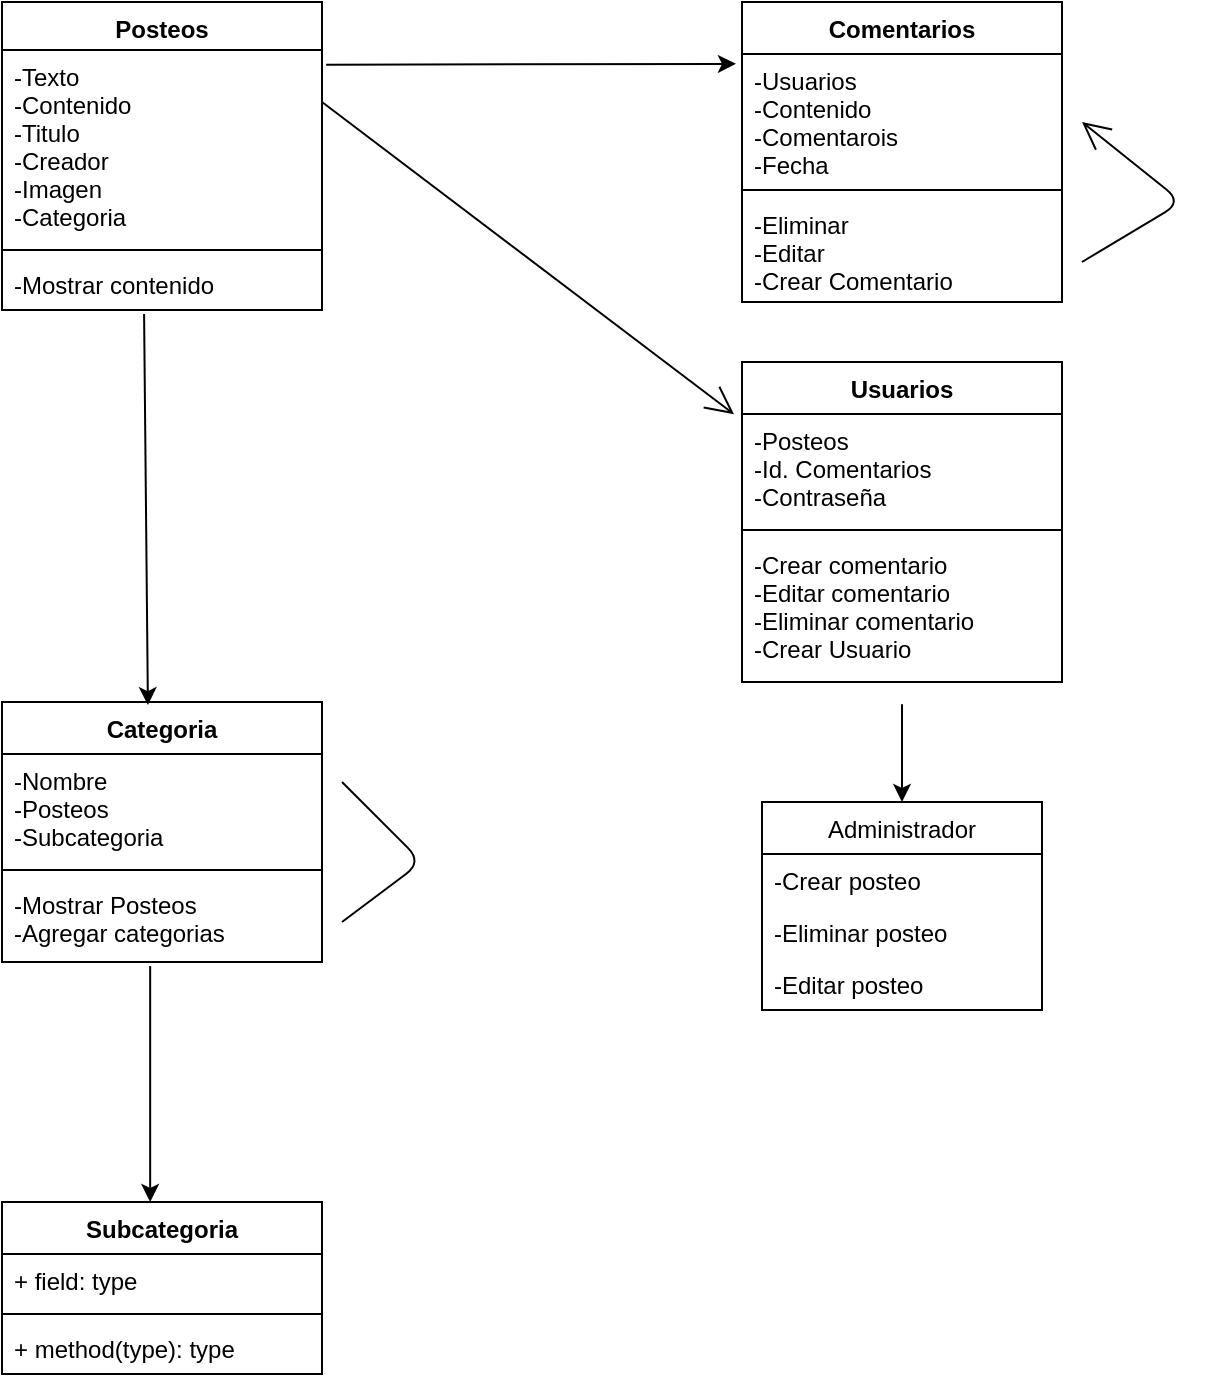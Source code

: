 <mxfile version="10.6.7" type="device"><diagram id="kZxDLSqVLGUoOGjLzG42" name="Página-1"><mxGraphModel dx="1394" dy="771" grid="1" gridSize="10" guides="1" tooltips="1" connect="1" arrows="1" fold="1" page="1" pageScale="1" pageWidth="827" pageHeight="1169" math="0" shadow="0"><root><mxCell id="0"/><mxCell id="1" parent="0"/><mxCell id="dGHlH5g4umJTbLjpzWiz-9" value="Posteos&#xA;" style="swimlane;fontStyle=1;align=center;verticalAlign=top;childLayout=stackLayout;horizontal=1;startSize=24;horizontalStack=0;resizeParent=1;resizeParentMax=0;resizeLast=0;collapsible=1;marginBottom=0;" vertex="1" parent="1"><mxGeometry x="90" y="40" width="160" height="154" as="geometry"/></mxCell><mxCell id="dGHlH5g4umJTbLjpzWiz-10" value="-Texto&#xA;-Contenido&#xA;-Titulo&#xA;-Creador&#xA;-Imagen&#xA;-Categoria&#xA;" style="text;strokeColor=none;fillColor=none;align=left;verticalAlign=top;spacingLeft=4;spacingRight=4;overflow=hidden;rotatable=0;points=[[0,0.5],[1,0.5]];portConstraint=eastwest;" vertex="1" parent="dGHlH5g4umJTbLjpzWiz-9"><mxGeometry y="24" width="160" height="96" as="geometry"/></mxCell><mxCell id="dGHlH5g4umJTbLjpzWiz-11" value="" style="line;strokeWidth=1;fillColor=none;align=left;verticalAlign=middle;spacingTop=-1;spacingLeft=3;spacingRight=3;rotatable=0;labelPosition=right;points=[];portConstraint=eastwest;" vertex="1" parent="dGHlH5g4umJTbLjpzWiz-9"><mxGeometry y="120" width="160" height="8" as="geometry"/></mxCell><mxCell id="dGHlH5g4umJTbLjpzWiz-12" value="-Mostrar contenido" style="text;strokeColor=none;fillColor=none;align=left;verticalAlign=top;spacingLeft=4;spacingRight=4;overflow=hidden;rotatable=0;points=[[0,0.5],[1,0.5]];portConstraint=eastwest;" vertex="1" parent="dGHlH5g4umJTbLjpzWiz-9"><mxGeometry y="128" width="160" height="26" as="geometry"/></mxCell><mxCell id="dGHlH5g4umJTbLjpzWiz-13" value="Comentarios" style="swimlane;fontStyle=1;align=center;verticalAlign=top;childLayout=stackLayout;horizontal=1;startSize=26;horizontalStack=0;resizeParent=1;resizeParentMax=0;resizeLast=0;collapsible=1;marginBottom=0;" vertex="1" parent="1"><mxGeometry x="460" y="40" width="160" height="150" as="geometry"/></mxCell><mxCell id="dGHlH5g4umJTbLjpzWiz-14" value="-Usuarios&#xA;-Contenido&#xA;-Comentarois&#xA;-Fecha&#xA;" style="text;strokeColor=none;fillColor=none;align=left;verticalAlign=top;spacingLeft=4;spacingRight=4;overflow=hidden;rotatable=0;points=[[0,0.5],[1,0.5]];portConstraint=eastwest;" vertex="1" parent="dGHlH5g4umJTbLjpzWiz-13"><mxGeometry y="26" width="160" height="64" as="geometry"/></mxCell><mxCell id="dGHlH5g4umJTbLjpzWiz-15" value="" style="line;strokeWidth=1;fillColor=none;align=left;verticalAlign=middle;spacingTop=-1;spacingLeft=3;spacingRight=3;rotatable=0;labelPosition=right;points=[];portConstraint=eastwest;" vertex="1" parent="dGHlH5g4umJTbLjpzWiz-13"><mxGeometry y="90" width="160" height="8" as="geometry"/></mxCell><mxCell id="dGHlH5g4umJTbLjpzWiz-16" value="-Eliminar&#xA;-Editar&#xA;-Crear Comentario&#xA;" style="text;strokeColor=none;fillColor=none;align=left;verticalAlign=top;spacingLeft=4;spacingRight=4;overflow=hidden;rotatable=0;points=[[0,0.5],[1,0.5]];portConstraint=eastwest;" vertex="1" parent="dGHlH5g4umJTbLjpzWiz-13"><mxGeometry y="98" width="160" height="52" as="geometry"/></mxCell><mxCell id="dGHlH5g4umJTbLjpzWiz-17" value="Usuarios" style="swimlane;fontStyle=1;align=center;verticalAlign=top;childLayout=stackLayout;horizontal=1;startSize=26;horizontalStack=0;resizeParent=1;resizeParentMax=0;resizeLast=0;collapsible=1;marginBottom=0;" vertex="1" parent="1"><mxGeometry x="460" y="220" width="160" height="160" as="geometry"/></mxCell><mxCell id="dGHlH5g4umJTbLjpzWiz-18" value="-Posteos&#xA;-Id. Comentarios&#xA;-Contraseña&#xA;" style="text;strokeColor=none;fillColor=none;align=left;verticalAlign=top;spacingLeft=4;spacingRight=4;overflow=hidden;rotatable=0;points=[[0,0.5],[1,0.5]];portConstraint=eastwest;" vertex="1" parent="dGHlH5g4umJTbLjpzWiz-17"><mxGeometry y="26" width="160" height="54" as="geometry"/></mxCell><mxCell id="dGHlH5g4umJTbLjpzWiz-19" value="" style="line;strokeWidth=1;fillColor=none;align=left;verticalAlign=middle;spacingTop=-1;spacingLeft=3;spacingRight=3;rotatable=0;labelPosition=right;points=[];portConstraint=eastwest;" vertex="1" parent="dGHlH5g4umJTbLjpzWiz-17"><mxGeometry y="80" width="160" height="8" as="geometry"/></mxCell><mxCell id="dGHlH5g4umJTbLjpzWiz-20" value="-Crear comentario&#xA;-Editar comentario&#xA;-Eliminar comentario&#xA;-Crear Usuario&#xA;" style="text;strokeColor=none;fillColor=none;align=left;verticalAlign=top;spacingLeft=4;spacingRight=4;overflow=hidden;rotatable=0;points=[[0,0.5],[1,0.5]];portConstraint=eastwest;" vertex="1" parent="dGHlH5g4umJTbLjpzWiz-17"><mxGeometry y="88" width="160" height="72" as="geometry"/></mxCell><mxCell id="dGHlH5g4umJTbLjpzWiz-21" value="Administrador" style="swimlane;fontStyle=0;childLayout=stackLayout;horizontal=1;startSize=26;fillColor=none;horizontalStack=0;resizeParent=1;resizeParentMax=0;resizeLast=0;collapsible=1;marginBottom=0;" vertex="1" parent="1"><mxGeometry x="470" y="440" width="140" height="104" as="geometry"/></mxCell><mxCell id="dGHlH5g4umJTbLjpzWiz-22" value="-Crear posteo&#xA;" style="text;strokeColor=none;fillColor=none;align=left;verticalAlign=top;spacingLeft=4;spacingRight=4;overflow=hidden;rotatable=0;points=[[0,0.5],[1,0.5]];portConstraint=eastwest;" vertex="1" parent="dGHlH5g4umJTbLjpzWiz-21"><mxGeometry y="26" width="140" height="26" as="geometry"/></mxCell><mxCell id="dGHlH5g4umJTbLjpzWiz-23" value="-Eliminar posteo" style="text;strokeColor=none;fillColor=none;align=left;verticalAlign=top;spacingLeft=4;spacingRight=4;overflow=hidden;rotatable=0;points=[[0,0.5],[1,0.5]];portConstraint=eastwest;" vertex="1" parent="dGHlH5g4umJTbLjpzWiz-21"><mxGeometry y="52" width="140" height="26" as="geometry"/></mxCell><mxCell id="dGHlH5g4umJTbLjpzWiz-24" value="-Editar posteo&#xA;" style="text;strokeColor=none;fillColor=none;align=left;verticalAlign=top;spacingLeft=4;spacingRight=4;overflow=hidden;rotatable=0;points=[[0,0.5],[1,0.5]];portConstraint=eastwest;" vertex="1" parent="dGHlH5g4umJTbLjpzWiz-21"><mxGeometry y="78" width="140" height="26" as="geometry"/></mxCell><mxCell id="dGHlH5g4umJTbLjpzWiz-25" value="Categoria&#xA;" style="swimlane;fontStyle=1;align=center;verticalAlign=top;childLayout=stackLayout;horizontal=1;startSize=26;horizontalStack=0;resizeParent=1;resizeParentMax=0;resizeLast=0;collapsible=1;marginBottom=0;" vertex="1" parent="1"><mxGeometry x="90" y="390" width="160" height="130" as="geometry"/></mxCell><mxCell id="dGHlH5g4umJTbLjpzWiz-26" value="-Nombre&#xA;-Posteos&#xA;-Subcategoria&#xA;" style="text;strokeColor=none;fillColor=none;align=left;verticalAlign=top;spacingLeft=4;spacingRight=4;overflow=hidden;rotatable=0;points=[[0,0.5],[1,0.5]];portConstraint=eastwest;" vertex="1" parent="dGHlH5g4umJTbLjpzWiz-25"><mxGeometry y="26" width="160" height="54" as="geometry"/></mxCell><mxCell id="dGHlH5g4umJTbLjpzWiz-27" value="" style="line;strokeWidth=1;fillColor=none;align=left;verticalAlign=middle;spacingTop=-1;spacingLeft=3;spacingRight=3;rotatable=0;labelPosition=right;points=[];portConstraint=eastwest;" vertex="1" parent="dGHlH5g4umJTbLjpzWiz-25"><mxGeometry y="80" width="160" height="8" as="geometry"/></mxCell><mxCell id="dGHlH5g4umJTbLjpzWiz-28" value="-Mostrar Posteos&#xA;-Agregar categorias&#xA;" style="text;strokeColor=none;fillColor=none;align=left;verticalAlign=top;spacingLeft=4;spacingRight=4;overflow=hidden;rotatable=0;points=[[0,0.5],[1,0.5]];portConstraint=eastwest;" vertex="1" parent="dGHlH5g4umJTbLjpzWiz-25"><mxGeometry y="88" width="160" height="42" as="geometry"/></mxCell><mxCell id="dGHlH5g4umJTbLjpzWiz-30" value="" style="endArrow=open;endFill=1;endSize=12;html=1;entryX=-0.025;entryY=0.163;entryDx=0;entryDy=0;entryPerimeter=0;" edge="1" parent="1" target="dGHlH5g4umJTbLjpzWiz-17"><mxGeometry width="160" relative="1" as="geometry"><mxPoint x="250" y="90" as="sourcePoint"/><mxPoint x="410" y="90" as="targetPoint"/></mxGeometry></mxCell><mxCell id="dGHlH5g4umJTbLjpzWiz-38" value="" style="endArrow=classic;html=1;exitX=0.444;exitY=1.077;exitDx=0;exitDy=0;exitPerimeter=0;entryX=0.456;entryY=0.012;entryDx=0;entryDy=0;entryPerimeter=0;" edge="1" parent="1" source="dGHlH5g4umJTbLjpzWiz-12" target="dGHlH5g4umJTbLjpzWiz-25"><mxGeometry width="50" height="50" relative="1" as="geometry"><mxPoint x="160" y="190" as="sourcePoint"/><mxPoint x="210" y="140" as="targetPoint"/></mxGeometry></mxCell><mxCell id="dGHlH5g4umJTbLjpzWiz-39" value="" style="endArrow=classic;html=1;entryX=-0.019;entryY=0.077;entryDx=0;entryDy=0;entryPerimeter=0;exitX=1.013;exitY=0.077;exitDx=0;exitDy=0;exitPerimeter=0;" edge="1" parent="1" source="dGHlH5g4umJTbLjpzWiz-10" target="dGHlH5g4umJTbLjpzWiz-14"><mxGeometry width="50" height="50" relative="1" as="geometry"><mxPoint x="250" y="90" as="sourcePoint"/><mxPoint x="300" y="40" as="targetPoint"/></mxGeometry></mxCell><mxCell id="dGHlH5g4umJTbLjpzWiz-42" value="" style="endArrow=classic;html=1;exitX=0.5;exitY=1.154;exitDx=0;exitDy=0;exitPerimeter=0;entryX=0.5;entryY=0;entryDx=0;entryDy=0;" edge="1" parent="1" source="dGHlH5g4umJTbLjpzWiz-20" target="dGHlH5g4umJTbLjpzWiz-21"><mxGeometry width="50" height="50" relative="1" as="geometry"><mxPoint x="530" y="320" as="sourcePoint"/><mxPoint x="540" y="380" as="targetPoint"/></mxGeometry></mxCell><mxCell id="dGHlH5g4umJTbLjpzWiz-45" value="Subcategoria" style="swimlane;fontStyle=1;align=center;verticalAlign=top;childLayout=stackLayout;horizontal=1;startSize=26;horizontalStack=0;resizeParent=1;resizeParentMax=0;resizeLast=0;collapsible=1;marginBottom=0;" vertex="1" parent="1"><mxGeometry x="90" y="640" width="160" height="86" as="geometry"/></mxCell><mxCell id="dGHlH5g4umJTbLjpzWiz-46" value="+ field: type" style="text;strokeColor=none;fillColor=none;align=left;verticalAlign=top;spacingLeft=4;spacingRight=4;overflow=hidden;rotatable=0;points=[[0,0.5],[1,0.5]];portConstraint=eastwest;" vertex="1" parent="dGHlH5g4umJTbLjpzWiz-45"><mxGeometry y="26" width="160" height="26" as="geometry"/></mxCell><mxCell id="dGHlH5g4umJTbLjpzWiz-47" value="" style="line;strokeWidth=1;fillColor=none;align=left;verticalAlign=middle;spacingTop=-1;spacingLeft=3;spacingRight=3;rotatable=0;labelPosition=right;points=[];portConstraint=eastwest;" vertex="1" parent="dGHlH5g4umJTbLjpzWiz-45"><mxGeometry y="52" width="160" height="8" as="geometry"/></mxCell><mxCell id="dGHlH5g4umJTbLjpzWiz-48" value="+ method(type): type" style="text;strokeColor=none;fillColor=none;align=left;verticalAlign=top;spacingLeft=4;spacingRight=4;overflow=hidden;rotatable=0;points=[[0,0.5],[1,0.5]];portConstraint=eastwest;" vertex="1" parent="dGHlH5g4umJTbLjpzWiz-45"><mxGeometry y="60" width="160" height="26" as="geometry"/></mxCell><mxCell id="dGHlH5g4umJTbLjpzWiz-49" value="" style="endArrow=classic;html=1;exitX=0.463;exitY=1.048;exitDx=0;exitDy=0;exitPerimeter=0;entryX=0.463;entryY=0;entryDx=0;entryDy=0;entryPerimeter=0;" edge="1" parent="1" source="dGHlH5g4umJTbLjpzWiz-28" target="dGHlH5g4umJTbLjpzWiz-45"><mxGeometry width="50" height="50" relative="1" as="geometry"><mxPoint x="150" y="570" as="sourcePoint"/><mxPoint x="200" y="520" as="targetPoint"/></mxGeometry></mxCell><mxCell id="dGHlH5g4umJTbLjpzWiz-52" value="" style="endArrow=none;html=1;" edge="1" parent="1"><mxGeometry width="50" height="50" relative="1" as="geometry"><mxPoint x="260" y="500" as="sourcePoint"/><mxPoint x="260" y="430" as="targetPoint"/><Array as="points"><mxPoint x="300" y="470"/></Array></mxGeometry></mxCell><mxCell id="dGHlH5g4umJTbLjpzWiz-53" value="" style="endArrow=open;endFill=1;endSize=12;html=1;" edge="1" parent="1"><mxGeometry width="160" relative="1" as="geometry"><mxPoint x="630" y="170" as="sourcePoint"/><mxPoint x="630" y="100" as="targetPoint"/><Array as="points"><mxPoint x="680" y="140"/></Array></mxGeometry></mxCell></root></mxGraphModel></diagram></mxfile>